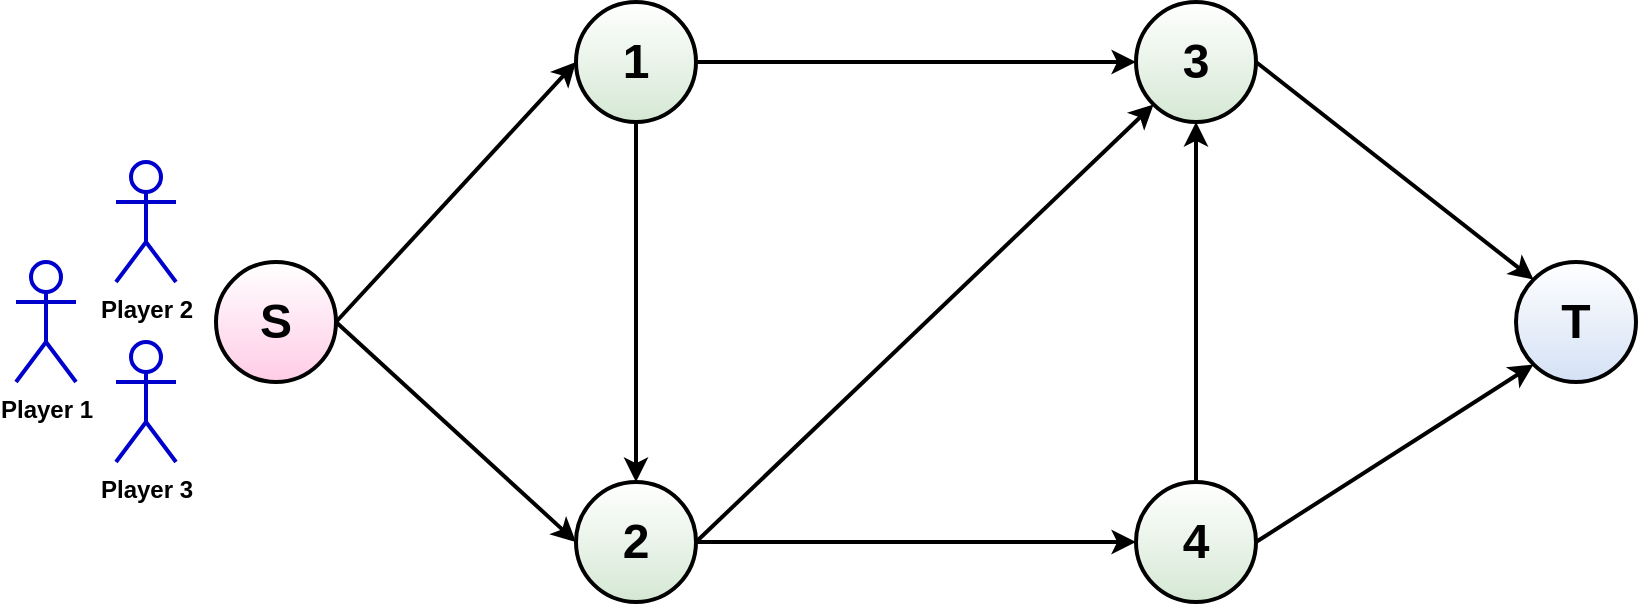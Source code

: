 <mxfile version="23.0.2" type="device">
  <diagram name="Page-1" id="Voe6LNNxKeTDKrgx2T1i">
    <mxGraphModel dx="1434" dy="836" grid="1" gridSize="10" guides="1" tooltips="1" connect="1" arrows="1" fold="1" page="1" pageScale="1" pageWidth="850" pageHeight="1100" math="0" shadow="0">
      <root>
        <mxCell id="0" />
        <mxCell id="1" parent="0" />
        <mxCell id="0N0sUUAl098COiESVfH4-1" value="S" style="ellipse;whiteSpace=wrap;html=1;aspect=fixed;fontStyle=1;fontSize=24;strokeWidth=2;gradientColor=#FFCCE6;" parent="1" vertex="1">
          <mxGeometry x="110" y="260" width="60" height="60" as="geometry" />
        </mxCell>
        <mxCell id="0N0sUUAl098COiESVfH4-2" value="1" style="ellipse;whiteSpace=wrap;html=1;aspect=fixed;fontStyle=1;fontSize=24;strokeWidth=2;gradientColor=#D5E8D4;" parent="1" vertex="1">
          <mxGeometry x="290" y="130" width="60" height="60" as="geometry" />
        </mxCell>
        <mxCell id="0N0sUUAl098COiESVfH4-3" value="2" style="ellipse;whiteSpace=wrap;html=1;aspect=fixed;fontStyle=1;fontSize=24;strokeWidth=2;gradientColor=#D5E8D4;" parent="1" vertex="1">
          <mxGeometry x="290" y="370" width="60" height="60" as="geometry" />
        </mxCell>
        <mxCell id="0N0sUUAl098COiESVfH4-4" value="3" style="ellipse;whiteSpace=wrap;html=1;aspect=fixed;fontStyle=1;fontSize=24;strokeWidth=2;gradientColor=#D5E8D4;" parent="1" vertex="1">
          <mxGeometry x="570" y="130" width="60" height="60" as="geometry" />
        </mxCell>
        <mxCell id="0N0sUUAl098COiESVfH4-5" value="4" style="ellipse;whiteSpace=wrap;html=1;aspect=fixed;fontStyle=1;fontSize=24;strokeWidth=2;gradientColor=#D5E8D4;" parent="1" vertex="1">
          <mxGeometry x="570" y="370" width="60" height="60" as="geometry" />
        </mxCell>
        <mxCell id="0N0sUUAl098COiESVfH4-6" value="T" style="ellipse;whiteSpace=wrap;html=1;aspect=fixed;fontStyle=1;fontSize=24;strokeWidth=2;gradientColor=#D4E1F5;" parent="1" vertex="1">
          <mxGeometry x="760" y="260" width="60" height="60" as="geometry" />
        </mxCell>
        <mxCell id="0N0sUUAl098COiESVfH4-8" value="" style="endArrow=classic;html=1;rounded=0;exitX=1;exitY=0.5;exitDx=0;exitDy=0;entryX=0;entryY=0.5;entryDx=0;entryDy=0;strokeWidth=2;fontSize=24;fontStyle=1" parent="1" source="0N0sUUAl098COiESVfH4-1" target="0N0sUUAl098COiESVfH4-2" edge="1">
          <mxGeometry x="-0.005" width="50" height="50" relative="1" as="geometry">
            <mxPoint x="400" y="450" as="sourcePoint" />
            <mxPoint x="450" y="400" as="targetPoint" />
            <mxPoint as="offset" />
          </mxGeometry>
        </mxCell>
        <mxCell id="0N0sUUAl098COiESVfH4-9" value="" style="endArrow=classic;html=1;rounded=0;exitX=1;exitY=0.5;exitDx=0;exitDy=0;entryX=0;entryY=0.5;entryDx=0;entryDy=0;strokeWidth=2;fontSize=24;fontStyle=1" parent="1" source="0N0sUUAl098COiESVfH4-1" target="0N0sUUAl098COiESVfH4-3" edge="1">
          <mxGeometry width="50" height="50" relative="1" as="geometry">
            <mxPoint x="180" y="300" as="sourcePoint" />
            <mxPoint x="300" y="170" as="targetPoint" />
          </mxGeometry>
        </mxCell>
        <mxCell id="0N0sUUAl098COiESVfH4-11" value="" style="endArrow=classic;html=1;rounded=0;exitX=0.5;exitY=1;exitDx=0;exitDy=0;entryX=0.5;entryY=0;entryDx=0;entryDy=0;strokeWidth=2;fontSize=24;fontStyle=1" parent="1" source="0N0sUUAl098COiESVfH4-2" target="0N0sUUAl098COiESVfH4-3" edge="1">
          <mxGeometry width="50" height="50" relative="1" as="geometry">
            <mxPoint x="180" y="300" as="sourcePoint" />
            <mxPoint x="300" y="410" as="targetPoint" />
          </mxGeometry>
        </mxCell>
        <mxCell id="0N0sUUAl098COiESVfH4-12" value="" style="endArrow=classic;html=1;rounded=0;exitX=1;exitY=0.5;exitDx=0;exitDy=0;entryX=0;entryY=0.5;entryDx=0;entryDy=0;strokeWidth=2;fontSize=24;fontStyle=1" parent="1" source="0N0sUUAl098COiESVfH4-2" target="0N0sUUAl098COiESVfH4-4" edge="1">
          <mxGeometry width="50" height="50" relative="1" as="geometry">
            <mxPoint x="330" y="200" as="sourcePoint" />
            <mxPoint x="330" y="380" as="targetPoint" />
          </mxGeometry>
        </mxCell>
        <mxCell id="0N0sUUAl098COiESVfH4-13" value="" style="endArrow=classic;html=1;rounded=0;exitX=1;exitY=0.5;exitDx=0;exitDy=0;entryX=0;entryY=1;entryDx=0;entryDy=0;strokeWidth=2;fontSize=24;fontStyle=1" parent="1" source="0N0sUUAl098COiESVfH4-3" target="0N0sUUAl098COiESVfH4-4" edge="1">
          <mxGeometry width="50" height="50" relative="1" as="geometry">
            <mxPoint x="340" y="210" as="sourcePoint" />
            <mxPoint x="340" y="390" as="targetPoint" />
          </mxGeometry>
        </mxCell>
        <mxCell id="0N0sUUAl098COiESVfH4-14" value="" style="endArrow=classic;html=1;rounded=0;exitX=1;exitY=0.5;exitDx=0;exitDy=0;strokeWidth=2;fontSize=24;fontStyle=1" parent="1" source="0N0sUUAl098COiESVfH4-3" target="0N0sUUAl098COiESVfH4-5" edge="1">
          <mxGeometry width="50" height="50" relative="1" as="geometry">
            <mxPoint x="360" y="410" as="sourcePoint" />
            <mxPoint x="589" y="191" as="targetPoint" />
          </mxGeometry>
        </mxCell>
        <mxCell id="0N0sUUAl098COiESVfH4-16" value="" style="endArrow=classic;html=1;rounded=0;exitX=0.5;exitY=0;exitDx=0;exitDy=0;strokeWidth=2;fontSize=24;fontStyle=1" parent="1" source="0N0sUUAl098COiESVfH4-5" target="0N0sUUAl098COiESVfH4-4" edge="1">
          <mxGeometry width="50" height="50" relative="1" as="geometry">
            <mxPoint x="370" y="420" as="sourcePoint" />
            <mxPoint x="599" y="201" as="targetPoint" />
          </mxGeometry>
        </mxCell>
        <mxCell id="0N0sUUAl098COiESVfH4-17" value="" style="endArrow=classic;html=1;rounded=0;exitX=1;exitY=0.5;exitDx=0;exitDy=0;entryX=0;entryY=0;entryDx=0;entryDy=0;strokeWidth=2;fontSize=24;fontStyle=1" parent="1" source="0N0sUUAl098COiESVfH4-4" target="0N0sUUAl098COiESVfH4-6" edge="1">
          <mxGeometry width="50" height="50" relative="1" as="geometry">
            <mxPoint x="380" y="430" as="sourcePoint" />
            <mxPoint x="609" y="211" as="targetPoint" />
          </mxGeometry>
        </mxCell>
        <mxCell id="0N0sUUAl098COiESVfH4-18" value="" style="endArrow=classic;html=1;rounded=0;exitX=1;exitY=0.5;exitDx=0;exitDy=0;entryX=0;entryY=1;entryDx=0;entryDy=0;strokeWidth=2;fontSize=24;fontStyle=1" parent="1" source="0N0sUUAl098COiESVfH4-5" target="0N0sUUAl098COiESVfH4-6" edge="1">
          <mxGeometry x="-0.005" width="50" height="50" relative="1" as="geometry">
            <mxPoint x="390" y="440" as="sourcePoint" />
            <mxPoint x="619" y="221" as="targetPoint" />
            <mxPoint as="offset" />
          </mxGeometry>
        </mxCell>
        <mxCell id="MoOHGExkR0wOvEK_Rird-1" value="Player 2" style="shape=umlActor;verticalLabelPosition=bottom;verticalAlign=top;html=1;outlineConnect=0;fontStyle=1;strokeWidth=2;strokeColor=#0000CC;" vertex="1" parent="1">
          <mxGeometry x="60" y="210" width="30" height="60" as="geometry" />
        </mxCell>
        <mxCell id="MoOHGExkR0wOvEK_Rird-4" value="Player 3" style="shape=umlActor;verticalLabelPosition=bottom;verticalAlign=top;html=1;outlineConnect=0;fontStyle=1;strokeWidth=2;strokeColor=#0000CC;" vertex="1" parent="1">
          <mxGeometry x="60" y="300" width="30" height="60" as="geometry" />
        </mxCell>
        <mxCell id="MoOHGExkR0wOvEK_Rird-5" value="Player 1" style="shape=umlActor;verticalLabelPosition=bottom;verticalAlign=top;html=1;outlineConnect=0;fontStyle=1;strokeWidth=2;strokeColor=#0000CC;" vertex="1" parent="1">
          <mxGeometry x="10" y="260" width="30" height="60" as="geometry" />
        </mxCell>
      </root>
    </mxGraphModel>
  </diagram>
</mxfile>
